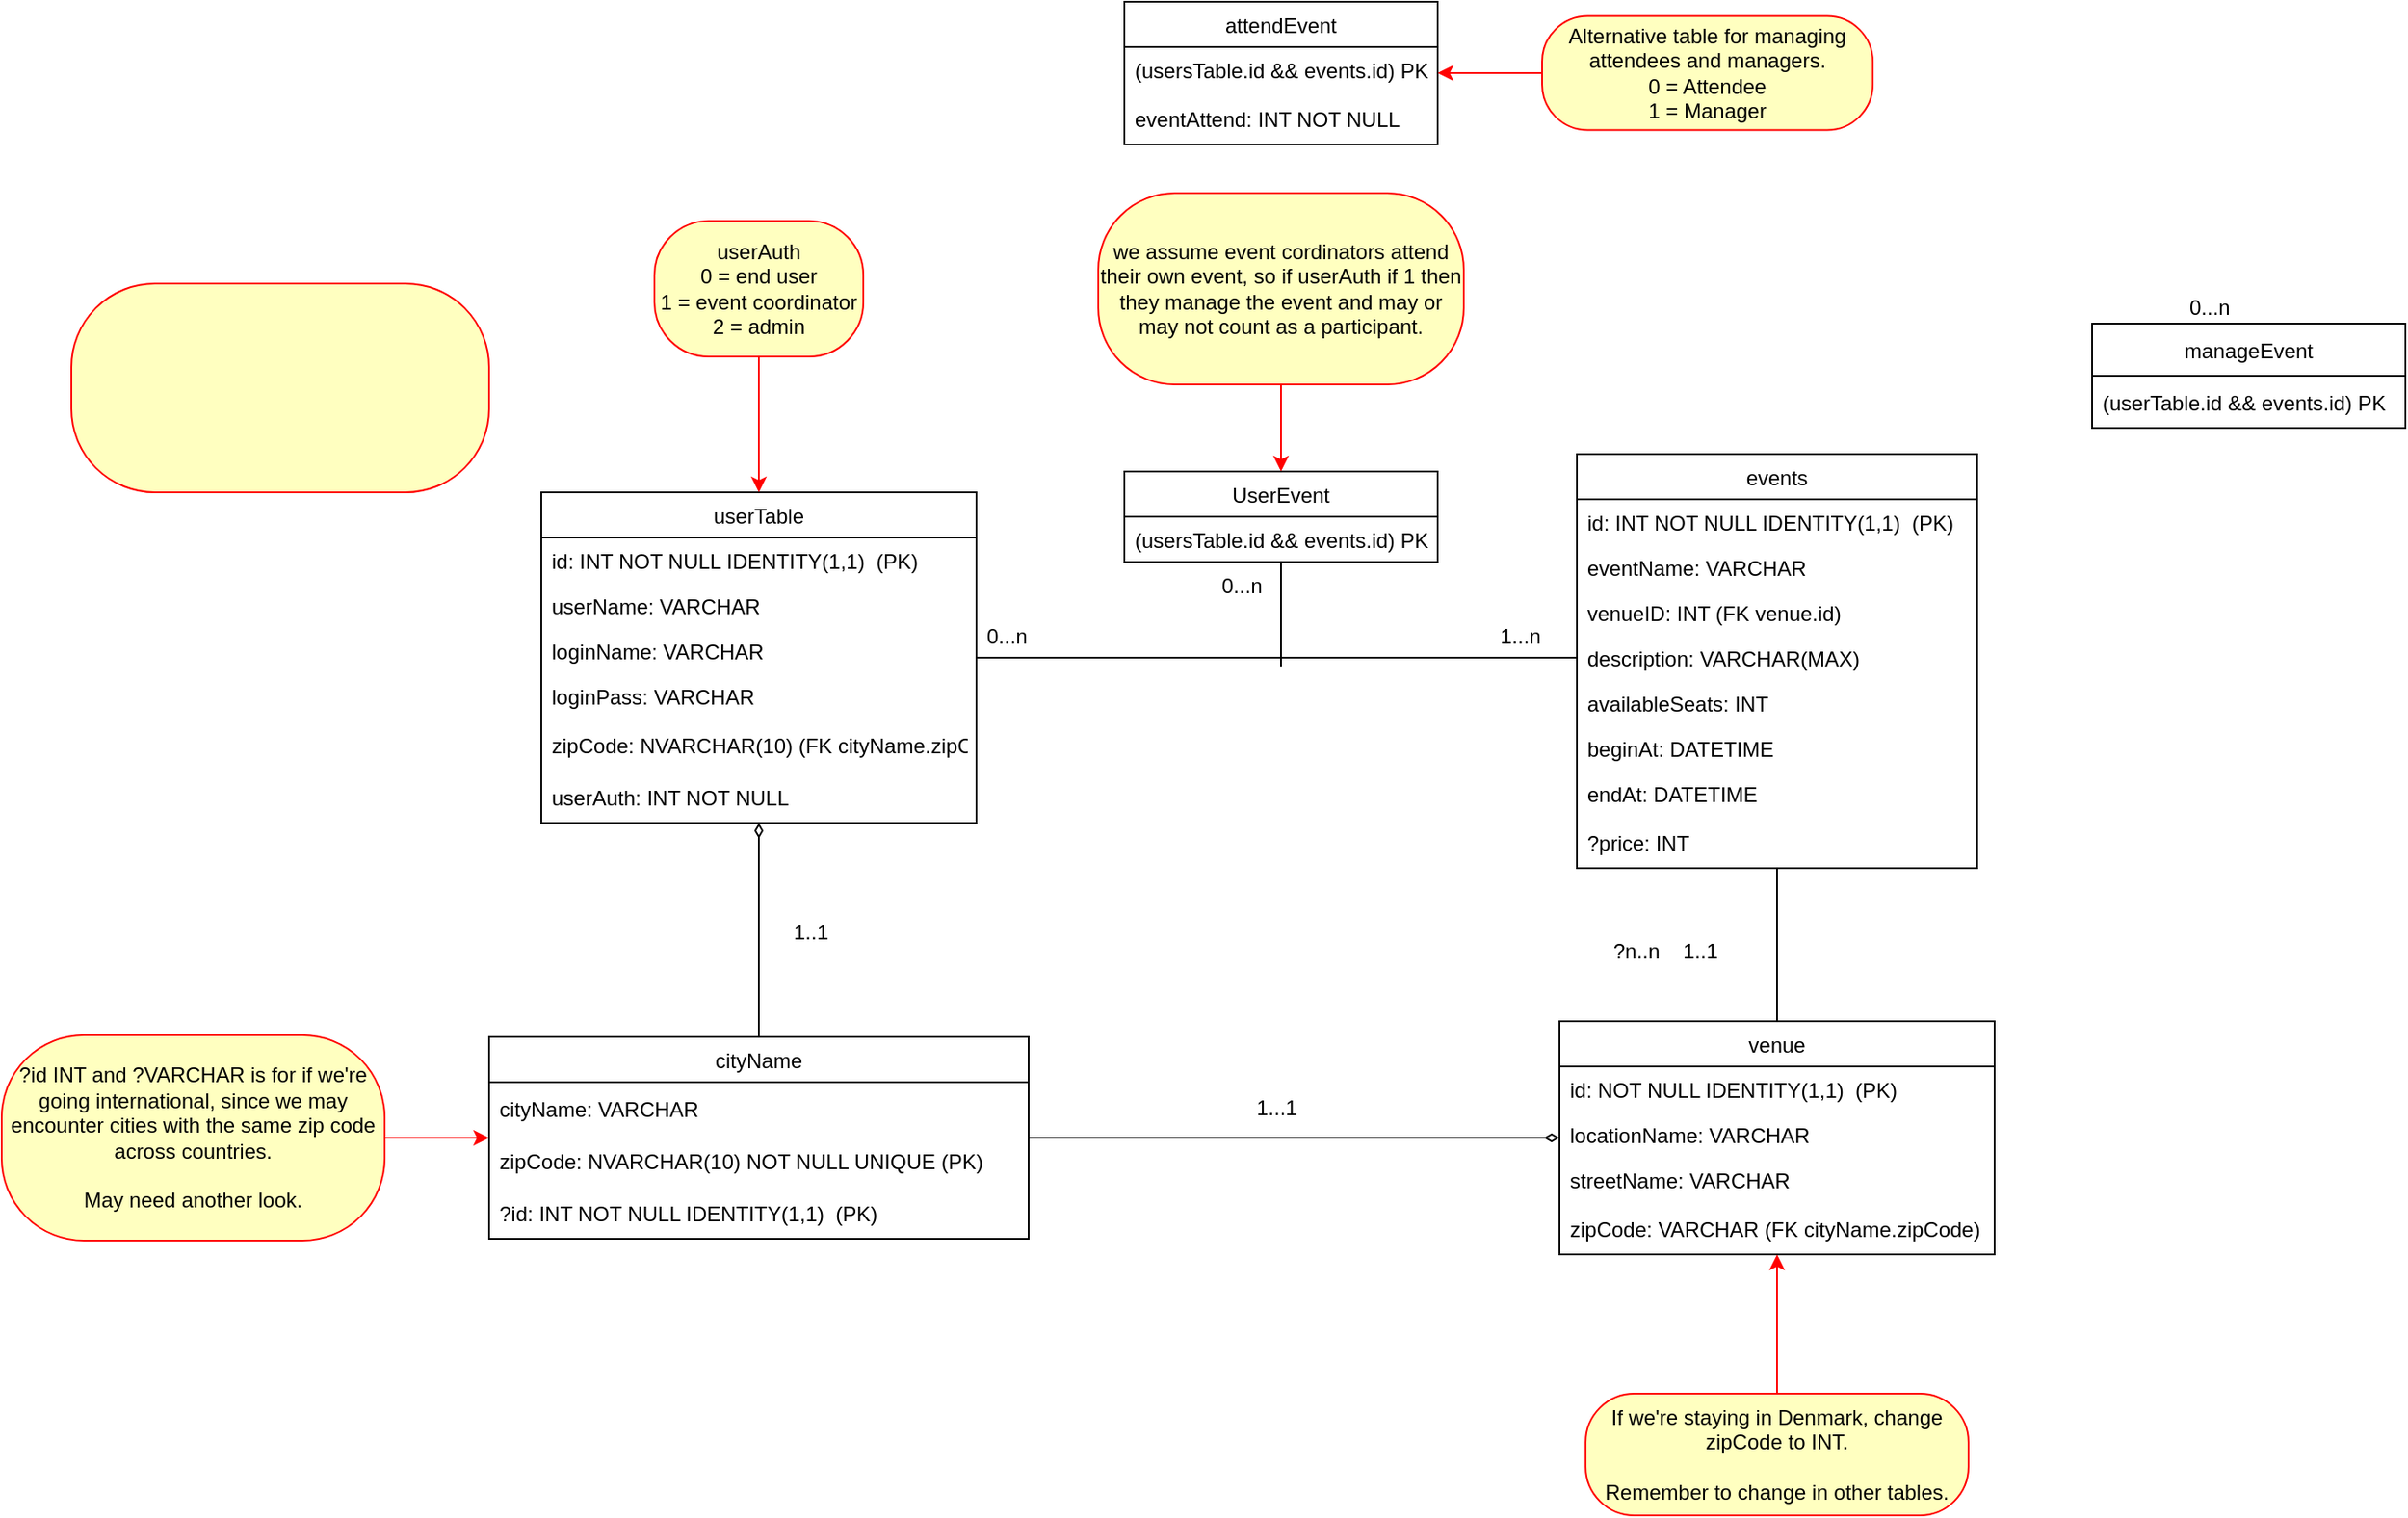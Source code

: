 <mxfile version="15.4.0" type="device"><diagram id="kEZYG3aGLap40qByYtUj" name="Side-1"><mxGraphModel dx="1264" dy="584" grid="1" gridSize="10" guides="1" tooltips="1" connect="1" arrows="1" fold="1" page="1" pageScale="1" pageWidth="827" pageHeight="1169" math="0" shadow="0"><root><mxCell id="0"/><mxCell id="1" parent="0"/><mxCell id="DgWlFO5S93TjzgwufPxI-1" value="events" style="swimlane;fontStyle=0;childLayout=stackLayout;horizontal=1;startSize=26;fillColor=none;horizontalStack=0;resizeParent=1;resizeParentMax=0;resizeLast=0;collapsible=1;marginBottom=0;" parent="1" vertex="1"><mxGeometry x="945" y="420" width="230" height="238" as="geometry"/></mxCell><mxCell id="DgWlFO5S93TjzgwufPxI-2" value="id: INT NOT NULL IDENTITY(1,1)  (PK)" style="text;strokeColor=none;fillColor=none;align=left;verticalAlign=top;spacingLeft=4;spacingRight=4;overflow=hidden;rotatable=0;points=[[0,0.5],[1,0.5]];portConstraint=eastwest;" parent="DgWlFO5S93TjzgwufPxI-1" vertex="1"><mxGeometry y="26" width="230" height="26" as="geometry"/></mxCell><mxCell id="DgWlFO5S93TjzgwufPxI-3" value="eventName: VARCHAR" style="text;strokeColor=none;fillColor=none;align=left;verticalAlign=top;spacingLeft=4;spacingRight=4;overflow=hidden;rotatable=0;points=[[0,0.5],[1,0.5]];portConstraint=eastwest;" parent="DgWlFO5S93TjzgwufPxI-1" vertex="1"><mxGeometry y="52" width="230" height="26" as="geometry"/></mxCell><mxCell id="DgWlFO5S93TjzgwufPxI-4" value="venueID: INT (FK venue.id)" style="text;strokeColor=none;fillColor=none;align=left;verticalAlign=top;spacingLeft=4;spacingRight=4;overflow=hidden;rotatable=0;points=[[0,0.5],[1,0.5]];portConstraint=eastwest;" parent="DgWlFO5S93TjzgwufPxI-1" vertex="1"><mxGeometry y="78" width="230" height="26" as="geometry"/></mxCell><mxCell id="5uSxXT8iUN5kk2MYFM6S-7" value="description: VARCHAR(MAX)" style="text;strokeColor=none;fillColor=none;align=left;verticalAlign=top;spacingLeft=4;spacingRight=4;overflow=hidden;rotatable=0;points=[[0,0.5],[1,0.5]];portConstraint=eastwest;" parent="DgWlFO5S93TjzgwufPxI-1" vertex="1"><mxGeometry y="104" width="230" height="26" as="geometry"/></mxCell><mxCell id="5uSxXT8iUN5kk2MYFM6S-8" value="availableSeats: INT" style="text;strokeColor=none;fillColor=none;align=left;verticalAlign=top;spacingLeft=4;spacingRight=4;overflow=hidden;rotatable=0;points=[[0,0.5],[1,0.5]];portConstraint=eastwest;" parent="DgWlFO5S93TjzgwufPxI-1" vertex="1"><mxGeometry y="130" width="230" height="26" as="geometry"/></mxCell><mxCell id="Txrur7zDu547Oeru97nZ-1" value="beginAt: DATETIME" style="text;strokeColor=none;fillColor=none;align=left;verticalAlign=top;spacingLeft=4;spacingRight=4;overflow=hidden;rotatable=0;points=[[0,0.5],[1,0.5]];portConstraint=eastwest;" parent="DgWlFO5S93TjzgwufPxI-1" vertex="1"><mxGeometry y="156" width="230" height="26" as="geometry"/></mxCell><mxCell id="OVa69ZBINBB6_-CCFjDF-1" value="endAt: DATETIME" style="text;strokeColor=none;fillColor=none;align=left;verticalAlign=top;spacingLeft=4;spacingRight=4;overflow=hidden;rotatable=0;points=[[0,0.5],[1,0.5]];portConstraint=eastwest;" parent="DgWlFO5S93TjzgwufPxI-1" vertex="1"><mxGeometry y="182" width="230" height="26" as="geometry"/></mxCell><mxCell id="3msqR7CbSsmQal9hS8hQ-15" value="?price: INT" style="text;strokeColor=none;fillColor=none;align=left;verticalAlign=middle;spacingLeft=4;spacingRight=4;overflow=hidden;points=[[0,0.5],[1,0.5]];portConstraint=eastwest;rotatable=0;" parent="DgWlFO5S93TjzgwufPxI-1" vertex="1"><mxGeometry y="208" width="230" height="30" as="geometry"/></mxCell><mxCell id="DgWlFO5S93TjzgwufPxI-5" value="userTable" style="swimlane;fontStyle=0;childLayout=stackLayout;horizontal=1;startSize=26;fillColor=none;horizontalStack=0;resizeParent=1;resizeParentMax=0;resizeLast=0;collapsible=1;marginBottom=0;" parent="1" vertex="1"><mxGeometry x="350.01" y="442" width="250" height="190" as="geometry"/></mxCell><mxCell id="DgWlFO5S93TjzgwufPxI-6" value="id: INT NOT NULL IDENTITY(1,1)  (PK)" style="text;strokeColor=none;fillColor=none;align=left;verticalAlign=top;spacingLeft=4;spacingRight=4;overflow=hidden;rotatable=0;points=[[0,0.5],[1,0.5]];portConstraint=eastwest;" parent="DgWlFO5S93TjzgwufPxI-5" vertex="1"><mxGeometry y="26" width="250" height="26" as="geometry"/></mxCell><mxCell id="DgWlFO5S93TjzgwufPxI-7" value="userName: VARCHAR" style="text;strokeColor=none;fillColor=none;align=left;verticalAlign=top;spacingLeft=4;spacingRight=4;overflow=hidden;rotatable=0;points=[[0,0.5],[1,0.5]];portConstraint=eastwest;" parent="DgWlFO5S93TjzgwufPxI-5" vertex="1"><mxGeometry y="52" width="250" height="26" as="geometry"/></mxCell><mxCell id="DgWlFO5S93TjzgwufPxI-8" value="loginName: VARCHAR" style="text;strokeColor=none;fillColor=none;align=left;verticalAlign=top;spacingLeft=4;spacingRight=4;overflow=hidden;rotatable=0;points=[[0,0.5],[1,0.5]];portConstraint=eastwest;" parent="DgWlFO5S93TjzgwufPxI-5" vertex="1"><mxGeometry y="78" width="250" height="26" as="geometry"/></mxCell><mxCell id="5uSxXT8iUN5kk2MYFM6S-1" value="loginPass: VARCHAR" style="text;strokeColor=none;fillColor=none;align=left;verticalAlign=top;spacingLeft=4;spacingRight=4;overflow=hidden;rotatable=0;points=[[0,0.5],[1,0.5]];portConstraint=eastwest;" parent="DgWlFO5S93TjzgwufPxI-5" vertex="1"><mxGeometry y="104" width="250" height="26" as="geometry"/></mxCell><mxCell id="3msqR7CbSsmQal9hS8hQ-7" value="zipCode: NVARCHAR(10) (FK cityName.zipCode)" style="text;strokeColor=none;fillColor=none;align=left;verticalAlign=middle;spacingLeft=4;spacingRight=4;overflow=hidden;points=[[0,0.5],[1,0.5]];portConstraint=eastwest;rotatable=0;" parent="DgWlFO5S93TjzgwufPxI-5" vertex="1"><mxGeometry y="130" width="250" height="30" as="geometry"/></mxCell><mxCell id="3msqR7CbSsmQal9hS8hQ-9" value="userAuth: INT NOT NULL" style="text;strokeColor=none;fillColor=none;align=left;verticalAlign=middle;spacingLeft=4;spacingRight=4;overflow=hidden;points=[[0,0.5],[1,0.5]];portConstraint=eastwest;rotatable=0;" parent="DgWlFO5S93TjzgwufPxI-5" vertex="1"><mxGeometry y="160" width="250" height="30" as="geometry"/></mxCell><mxCell id="3msqR7CbSsmQal9hS8hQ-27" style="edgeStyle=orthogonalEdgeStyle;rounded=0;orthogonalLoop=1;jettySize=auto;html=1;endArrow=none;endFill=0;strokeColor=#000000;" parent="1" source="DgWlFO5S93TjzgwufPxI-9" target="DgWlFO5S93TjzgwufPxI-1" edge="1"><mxGeometry relative="1" as="geometry"><mxPoint x="1055" y="660" as="targetPoint"/></mxGeometry></mxCell><mxCell id="DgWlFO5S93TjzgwufPxI-9" value="venue" style="swimlane;fontStyle=0;childLayout=stackLayout;horizontal=1;startSize=26;fillColor=none;horizontalStack=0;resizeParent=1;resizeParentMax=0;resizeLast=0;collapsible=1;marginBottom=0;" parent="1" vertex="1"><mxGeometry x="935" y="746" width="250" height="134" as="geometry"/></mxCell><mxCell id="5uSxXT8iUN5kk2MYFM6S-13" value="id: NOT NULL IDENTITY(1,1)  (PK)" style="text;strokeColor=none;fillColor=none;align=left;verticalAlign=top;spacingLeft=4;spacingRight=4;overflow=hidden;rotatable=0;points=[[0,0.5],[1,0.5]];portConstraint=eastwest;" parent="DgWlFO5S93TjzgwufPxI-9" vertex="1"><mxGeometry y="26" width="250" height="26" as="geometry"/></mxCell><mxCell id="DgWlFO5S93TjzgwufPxI-10" value="locationName: VARCHAR" style="text;strokeColor=none;fillColor=none;align=left;verticalAlign=top;spacingLeft=4;spacingRight=4;overflow=hidden;rotatable=0;points=[[0,0.5],[1,0.5]];portConstraint=eastwest;" parent="DgWlFO5S93TjzgwufPxI-9" vertex="1"><mxGeometry y="52" width="250" height="26" as="geometry"/></mxCell><mxCell id="DgWlFO5S93TjzgwufPxI-11" value="streetName: VARCHAR" style="text;strokeColor=none;fillColor=none;align=left;verticalAlign=top;spacingLeft=4;spacingRight=4;overflow=hidden;rotatable=0;points=[[0,0.5],[1,0.5]];portConstraint=eastwest;" parent="DgWlFO5S93TjzgwufPxI-9" vertex="1"><mxGeometry y="78" width="250" height="26" as="geometry"/></mxCell><mxCell id="3msqR7CbSsmQal9hS8hQ-8" value="zipCode: VARCHAR (FK cityName.zipCode)" style="text;strokeColor=none;fillColor=none;align=left;verticalAlign=middle;spacingLeft=4;spacingRight=4;overflow=hidden;points=[[0,0.5],[1,0.5]];portConstraint=eastwest;rotatable=0;" parent="DgWlFO5S93TjzgwufPxI-9" vertex="1"><mxGeometry y="104" width="250" height="30" as="geometry"/></mxCell><mxCell id="3msqR7CbSsmQal9hS8hQ-26" style="edgeStyle=orthogonalEdgeStyle;rounded=0;orthogonalLoop=1;jettySize=auto;html=1;endArrow=none;endFill=0;strokeColor=#000000;" parent="1" source="5uSxXT8iUN5kk2MYFM6S-3" edge="1"><mxGeometry relative="1" as="geometry"><mxPoint x="775" y="542" as="targetPoint"/></mxGeometry></mxCell><mxCell id="5uSxXT8iUN5kk2MYFM6S-3" value="UserEvent" style="swimlane;fontStyle=0;childLayout=stackLayout;horizontal=1;startSize=26;fillColor=none;horizontalStack=0;resizeParent=1;resizeParentMax=0;resizeLast=0;collapsible=1;marginBottom=0;" parent="1" vertex="1"><mxGeometry x="685" y="430" width="180" height="52" as="geometry"/></mxCell><mxCell id="5uSxXT8iUN5kk2MYFM6S-5" value="(usersTable.id &amp;&amp; events.id) PK" style="text;strokeColor=none;fillColor=none;align=left;verticalAlign=top;spacingLeft=4;spacingRight=4;overflow=hidden;rotatable=0;points=[[0,0.5],[1,0.5]];portConstraint=eastwest;" parent="5uSxXT8iUN5kk2MYFM6S-3" vertex="1"><mxGeometry y="26" width="180" height="26" as="geometry"/></mxCell><mxCell id="3msqR7CbSsmQal9hS8hQ-23" style="edgeStyle=orthogonalEdgeStyle;rounded=0;orthogonalLoop=1;jettySize=auto;html=1;entryX=0.5;entryY=0;entryDx=0;entryDy=0;strokeColor=#FF0000;" parent="1" source="5uSxXT8iUN5kk2MYFM6S-11" target="DgWlFO5S93TjzgwufPxI-5" edge="1"><mxGeometry relative="1" as="geometry"/></mxCell><mxCell id="5uSxXT8iUN5kk2MYFM6S-11" value="userAuth&lt;br&gt;0 = end user&lt;br&gt;1 = event coordinator&lt;br&gt;2 = admin" style="rounded=1;whiteSpace=wrap;html=1;arcSize=40;fontColor=#000000;fillColor=#ffffc0;strokeColor=#ff0000;" parent="1" vertex="1"><mxGeometry x="415.01" y="286" width="120" height="78" as="geometry"/></mxCell><mxCell id="3msqR7CbSsmQal9hS8hQ-28" style="edgeStyle=orthogonalEdgeStyle;rounded=0;orthogonalLoop=1;jettySize=auto;html=1;endArrow=diamondThin;endFill=0;strokeColor=#000000;" parent="1" source="3msqR7CbSsmQal9hS8hQ-2" target="DgWlFO5S93TjzgwufPxI-5" edge="1"><mxGeometry relative="1" as="geometry"/></mxCell><mxCell id="3msqR7CbSsmQal9hS8hQ-2" value="cityName" style="swimlane;fontStyle=0;childLayout=stackLayout;horizontal=1;startSize=26;fillColor=none;horizontalStack=0;resizeParent=1;resizeParentMax=0;resizeLast=0;collapsible=1;marginBottom=0;" parent="1" vertex="1"><mxGeometry x="320.01" y="755" width="310" height="116" as="geometry"/></mxCell><mxCell id="3msqR7CbSsmQal9hS8hQ-5" value="cityName: VARCHAR" style="text;strokeColor=none;fillColor=none;align=left;verticalAlign=middle;spacingLeft=4;spacingRight=4;overflow=hidden;points=[[0,0.5],[1,0.5]];portConstraint=eastwest;rotatable=0;" parent="3msqR7CbSsmQal9hS8hQ-2" vertex="1"><mxGeometry y="26" width="310" height="30" as="geometry"/></mxCell><mxCell id="3msqR7CbSsmQal9hS8hQ-4" value="zipCode: NVARCHAR(10) NOT NULL UNIQUE (PK)" style="text;strokeColor=none;fillColor=none;align=left;verticalAlign=middle;spacingLeft=4;spacingRight=4;overflow=hidden;points=[[0,0.5],[1,0.5]];portConstraint=eastwest;rotatable=0;" parent="3msqR7CbSsmQal9hS8hQ-2" vertex="1"><mxGeometry y="56" width="310" height="30" as="geometry"/></mxCell><mxCell id="3msqR7CbSsmQal9hS8hQ-38" value="?id: INT NOT NULL IDENTITY(1,1)  (PK)" style="text;strokeColor=none;fillColor=none;align=left;verticalAlign=middle;spacingLeft=4;spacingRight=4;overflow=hidden;points=[[0,0.5],[1,0.5]];portConstraint=eastwest;rotatable=0;" parent="3msqR7CbSsmQal9hS8hQ-2" vertex="1"><mxGeometry y="86" width="310" height="30" as="geometry"/></mxCell><mxCell id="3msqR7CbSsmQal9hS8hQ-16" value="manageEvent" style="swimlane;fontStyle=0;childLayout=stackLayout;horizontal=1;startSize=30;horizontalStack=0;resizeParent=1;resizeParentMax=0;resizeLast=0;collapsible=1;marginBottom=0;" parent="1" vertex="1"><mxGeometry x="1241" y="345" width="180" height="60" as="geometry"><mxRectangle x="630" y="606" width="110" height="30" as="alternateBounds"/></mxGeometry></mxCell><mxCell id="3msqR7CbSsmQal9hS8hQ-17" value="(userTable.id &amp;&amp; events.id) PK" style="text;strokeColor=none;fillColor=none;align=left;verticalAlign=middle;spacingLeft=4;spacingRight=4;overflow=hidden;points=[[0,0.5],[1,0.5]];portConstraint=eastwest;rotatable=0;" parent="3msqR7CbSsmQal9hS8hQ-16" vertex="1"><mxGeometry y="30" width="180" height="30" as="geometry"/></mxCell><mxCell id="3msqR7CbSsmQal9hS8hQ-21" style="edgeStyle=orthogonalEdgeStyle;rounded=0;orthogonalLoop=1;jettySize=auto;html=1;entryX=0.5;entryY=0;entryDx=0;entryDy=0;fillColor=#f8cecc;strokeColor=#FF0000;" parent="1" source="3msqR7CbSsmQal9hS8hQ-20" target="5uSxXT8iUN5kk2MYFM6S-3" edge="1"><mxGeometry relative="1" as="geometry"/></mxCell><mxCell id="3msqR7CbSsmQal9hS8hQ-20" value="we assume event cordinators attend their own event, so if userAuth if 1 then they manage the event and may or may not count as a participant." style="rounded=1;whiteSpace=wrap;html=1;arcSize=40;fontColor=#000000;fillColor=#ffffc0;strokeColor=#ff0000;" parent="1" vertex="1"><mxGeometry x="670" y="270" width="210" height="110" as="geometry"/></mxCell><mxCell id="3msqR7CbSsmQal9hS8hQ-24" style="edgeStyle=orthogonalEdgeStyle;rounded=0;orthogonalLoop=1;jettySize=auto;html=1;entryX=0;entryY=0.5;entryDx=0;entryDy=0;strokeColor=#000000;endArrow=none;endFill=0;" parent="1" source="DgWlFO5S93TjzgwufPxI-5" target="5uSxXT8iUN5kk2MYFM6S-7" edge="1"><mxGeometry relative="1" as="geometry"/></mxCell><mxCell id="3msqR7CbSsmQal9hS8hQ-30" value="1..1" style="text;html=1;strokeColor=none;fillColor=none;align=center;verticalAlign=middle;whiteSpace=wrap;rounded=0;" parent="1" vertex="1"><mxGeometry x="475.01" y="680" width="60" height="30" as="geometry"/></mxCell><mxCell id="3msqR7CbSsmQal9hS8hQ-31" value="0...n" style="text;strokeColor=none;fillColor=none;align=left;verticalAlign=middle;spacingLeft=4;spacingRight=4;overflow=hidden;points=[[0,0.5],[1,0.5]];portConstraint=eastwest;rotatable=0;" parent="1" vertex="1"><mxGeometry x="600" y="509" width="40" height="30" as="geometry"/></mxCell><mxCell id="3msqR7CbSsmQal9hS8hQ-32" value="1...n" style="text;strokeColor=none;fillColor=none;align=left;verticalAlign=middle;spacingLeft=4;spacingRight=4;overflow=hidden;points=[[0,0.5],[1,0.5]];portConstraint=eastwest;rotatable=0;" parent="1" vertex="1"><mxGeometry x="895" y="509" width="40" height="30" as="geometry"/></mxCell><mxCell id="3msqR7CbSsmQal9hS8hQ-33" value="?n..n" style="text;strokeColor=none;fillColor=none;align=left;verticalAlign=middle;spacingLeft=4;spacingRight=4;overflow=hidden;points=[[0,0.5],[1,0.5]];portConstraint=eastwest;rotatable=0;" parent="1" vertex="1"><mxGeometry x="960" y="690" width="40" height="30" as="geometry"/></mxCell><mxCell id="3msqR7CbSsmQal9hS8hQ-34" style="edgeStyle=orthogonalEdgeStyle;rounded=0;orthogonalLoop=1;jettySize=auto;html=1;endArrow=diamondThin;endFill=0;strokeColor=#000000;" parent="1" source="3msqR7CbSsmQal9hS8hQ-2" target="DgWlFO5S93TjzgwufPxI-9" edge="1"><mxGeometry relative="1" as="geometry"/></mxCell><mxCell id="3msqR7CbSsmQal9hS8hQ-36" value="1...1" style="text;strokeColor=none;fillColor=none;align=left;verticalAlign=middle;spacingLeft=4;spacingRight=4;overflow=hidden;points=[[0,0.5],[1,0.5]];portConstraint=eastwest;rotatable=0;" parent="1" vertex="1"><mxGeometry x="755" y="780" width="40" height="30" as="geometry"/></mxCell><mxCell id="3msqR7CbSsmQal9hS8hQ-40" style="edgeStyle=orthogonalEdgeStyle;rounded=0;orthogonalLoop=1;jettySize=auto;html=1;endArrow=classic;endFill=1;strokeColor=#FF0000;" parent="1" source="3msqR7CbSsmQal9hS8hQ-39" target="3msqR7CbSsmQal9hS8hQ-2" edge="1"><mxGeometry relative="1" as="geometry"><Array as="points"/></mxGeometry></mxCell><mxCell id="3msqR7CbSsmQal9hS8hQ-39" value="?id INT and ?VARCHAR is for if we're going international, since we may encounter cities with the same zip code across countries.&lt;br&gt;&lt;br&gt;May need another look." style="rounded=1;whiteSpace=wrap;html=1;arcSize=40;fontColor=#000000;fillColor=#ffffc0;strokeColor=#ff0000;" parent="1" vertex="1"><mxGeometry x="40" y="754" width="220" height="118" as="geometry"/></mxCell><mxCell id="41MVjL3Vg9E8LJh4SS82-4" value="0...n" style="text;strokeColor=none;fillColor=none;align=left;verticalAlign=middle;spacingLeft=4;spacingRight=4;overflow=hidden;points=[[0,0.5],[1,0.5]];portConstraint=eastwest;rotatable=0;" parent="1" vertex="1"><mxGeometry x="735" y="480" width="40" height="30" as="geometry"/></mxCell><mxCell id="41MVjL3Vg9E8LJh4SS82-5" value="0...n" style="text;strokeColor=none;fillColor=none;align=left;verticalAlign=middle;spacingLeft=4;spacingRight=4;overflow=hidden;points=[[0,0.5],[1,0.5]];portConstraint=eastwest;rotatable=0;" parent="1" vertex="1"><mxGeometry x="1291" y="320" width="40" height="30" as="geometry"/></mxCell><mxCell id="41MVjL3Vg9E8LJh4SS82-6" value="attendEvent" style="swimlane;fontStyle=0;childLayout=stackLayout;horizontal=1;startSize=26;fillColor=none;horizontalStack=0;resizeParent=1;resizeParentMax=0;resizeLast=0;collapsible=1;marginBottom=0;" parent="1" vertex="1"><mxGeometry x="685" y="160" width="180" height="82" as="geometry"/></mxCell><mxCell id="41MVjL3Vg9E8LJh4SS82-7" value="(usersTable.id &amp;&amp; events.id) PK" style="text;strokeColor=none;fillColor=none;align=left;verticalAlign=top;spacingLeft=4;spacingRight=4;overflow=hidden;rotatable=0;points=[[0,0.5],[1,0.5]];portConstraint=eastwest;" parent="41MVjL3Vg9E8LJh4SS82-6" vertex="1"><mxGeometry y="26" width="180" height="26" as="geometry"/></mxCell><mxCell id="41MVjL3Vg9E8LJh4SS82-8" value="eventAttend: INT NOT NULL" style="text;strokeColor=none;fillColor=none;align=left;verticalAlign=middle;spacingLeft=4;spacingRight=4;overflow=hidden;points=[[0,0.5],[1,0.5]];portConstraint=eastwest;rotatable=0;" parent="41MVjL3Vg9E8LJh4SS82-6" vertex="1"><mxGeometry y="52" width="180" height="30" as="geometry"/></mxCell><mxCell id="41MVjL3Vg9E8LJh4SS82-10" style="edgeStyle=orthogonalEdgeStyle;rounded=0;orthogonalLoop=1;jettySize=auto;html=1;strokeColor=#FF0000;" parent="1" source="41MVjL3Vg9E8LJh4SS82-9" target="41MVjL3Vg9E8LJh4SS82-6" edge="1"><mxGeometry relative="1" as="geometry"/></mxCell><mxCell id="41MVjL3Vg9E8LJh4SS82-9" value="Alternative table for managing attendees and managers.&lt;br&gt;0 = Attendee&lt;br&gt;1 = Manager" style="rounded=1;whiteSpace=wrap;html=1;arcSize=40;fontColor=#000000;fillColor=#ffffc0;strokeColor=#ff0000;" parent="1" vertex="1"><mxGeometry x="925" y="168.25" width="190" height="65.5" as="geometry"/></mxCell><mxCell id="41MVjL3Vg9E8LJh4SS82-12" style="edgeStyle=orthogonalEdgeStyle;rounded=0;orthogonalLoop=1;jettySize=auto;html=1;strokeColor=#FF0000;" parent="1" source="41MVjL3Vg9E8LJh4SS82-11" target="DgWlFO5S93TjzgwufPxI-9" edge="1"><mxGeometry relative="1" as="geometry"/></mxCell><mxCell id="41MVjL3Vg9E8LJh4SS82-11" value="If we're staying in Denmark, change zipCode to INT.&lt;br&gt;&lt;br&gt;Remember to change in other tables." style="rounded=1;whiteSpace=wrap;html=1;arcSize=40;fontColor=#000000;fillColor=#ffffc0;strokeColor=#ff0000;" parent="1" vertex="1"><mxGeometry x="950" y="960" width="220" height="70" as="geometry"/></mxCell><mxCell id="cM6V_hRoUxU73FLOjTar-1" value="" style="rounded=1;whiteSpace=wrap;html=1;arcSize=40;fontColor=#000000;fillColor=#ffffc0;strokeColor=#ff0000;" parent="1" vertex="1"><mxGeometry x="80.01" y="322" width="240" height="120" as="geometry"/></mxCell><mxCell id="cM6V_hRoUxU73FLOjTar-2" value="1..1" style="text;strokeColor=none;fillColor=none;align=left;verticalAlign=middle;spacingLeft=4;spacingRight=4;overflow=hidden;points=[[0,0.5],[1,0.5]];portConstraint=eastwest;rotatable=0;" parent="1" vertex="1"><mxGeometry x="1000" y="690" width="40" height="30" as="geometry"/></mxCell></root></mxGraphModel></diagram></mxfile>